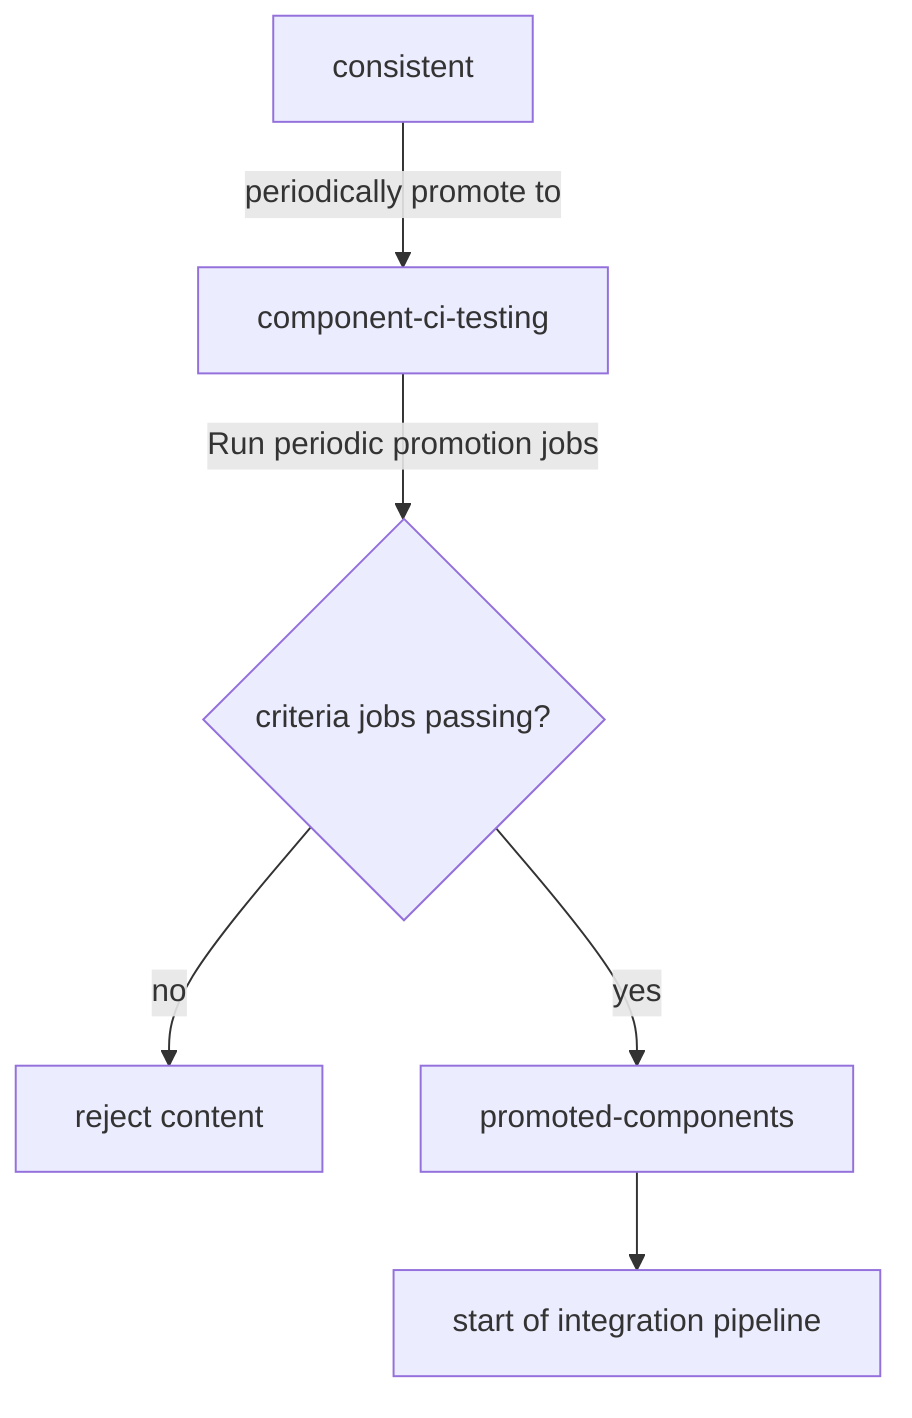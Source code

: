 graph TD
   A[consistent] -->|periodically promote to| B[component-ci-testing]
   B -->|Run periodic promotion jobs| C{criteria jobs passing?}
   C -->|no| E[reject content]
   C -->|yes| D[promoted-components]
   D --> F[start of integration pipeline]